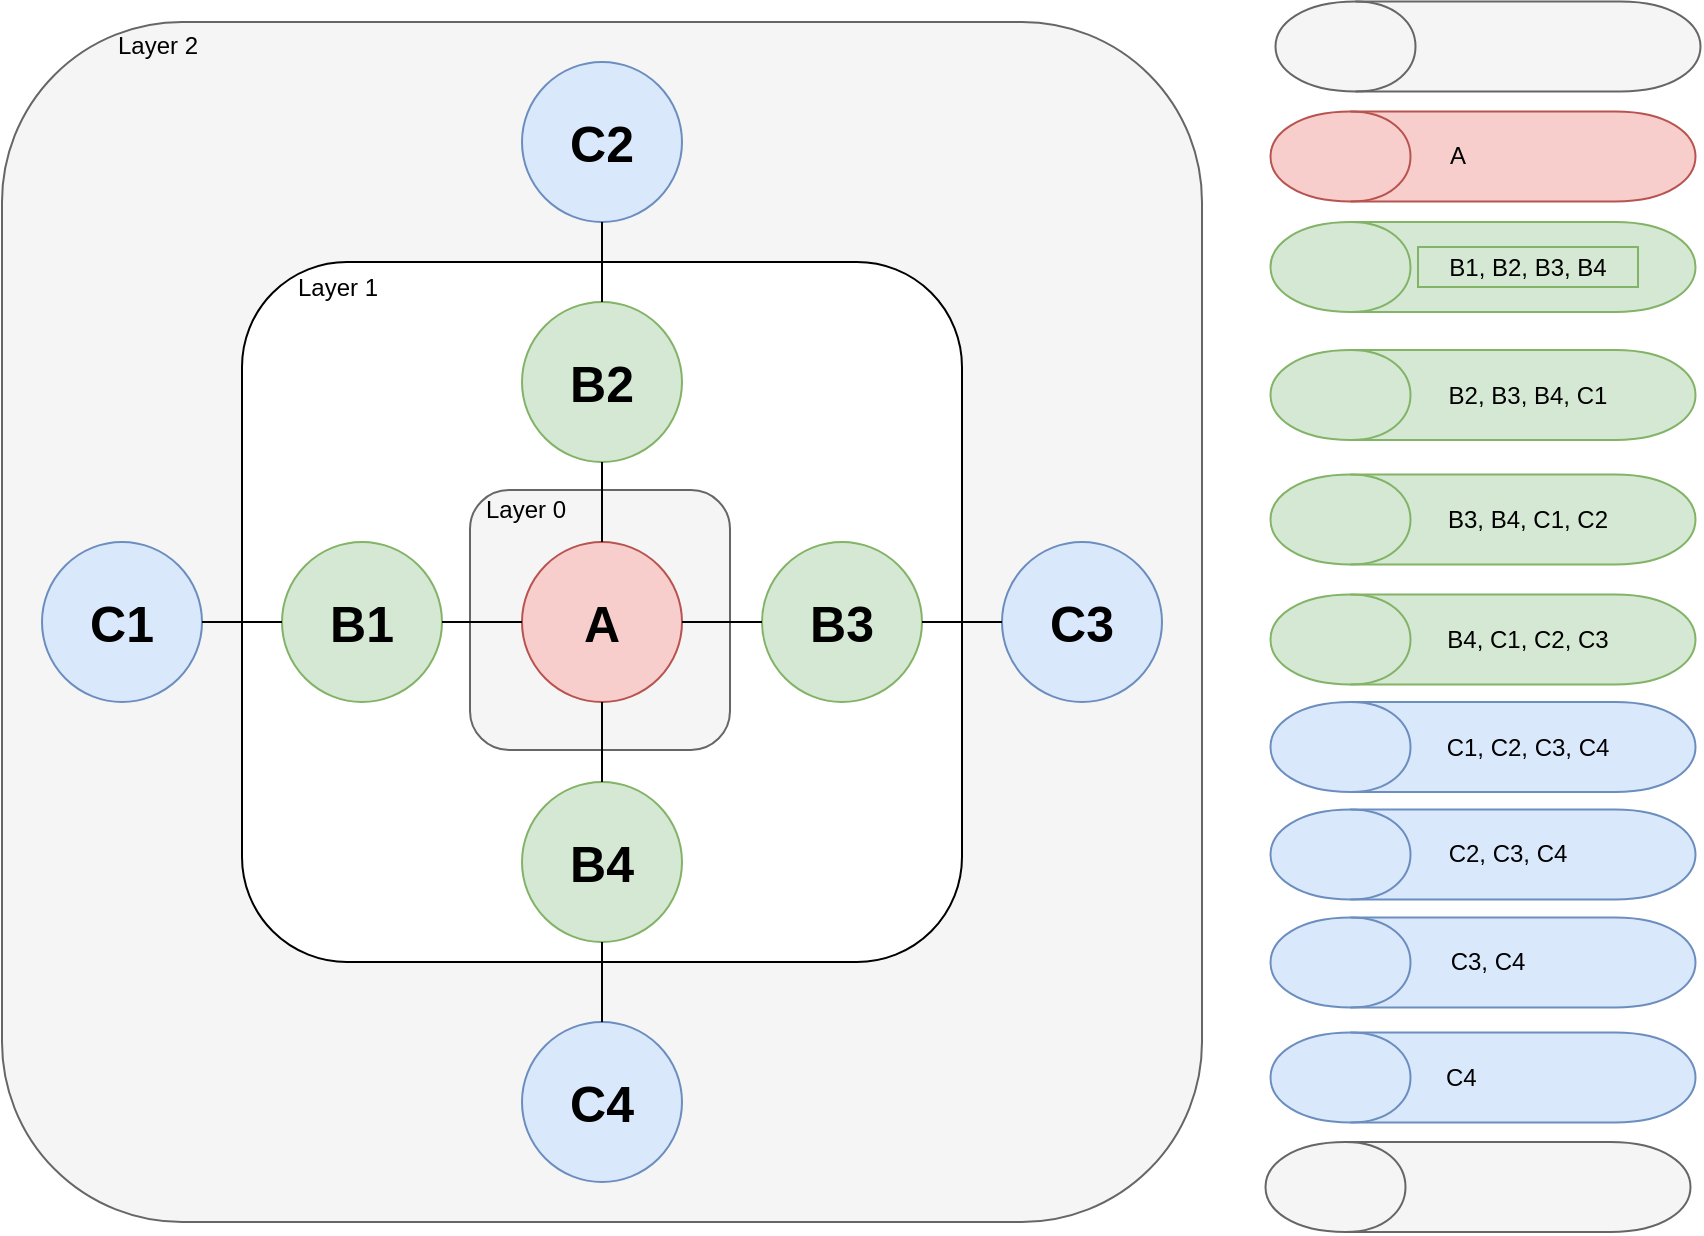 <mxfile version="12.6.5" type="device"><diagram id="TCB65w_6M0_RFW3f_nBx" name="Page-1"><mxGraphModel dx="1106" dy="775" grid="1" gridSize="10" guides="1" tooltips="1" connect="1" arrows="1" fold="1" page="1" pageScale="1" pageWidth="850" pageHeight="1100" math="0" shadow="0"><root><mxCell id="0"/><mxCell id="1" parent="0"/><mxCell id="yKHj-jKhzjqS-MBPDW8J-36" value="" style="shape=cylinder;whiteSpace=wrap;html=1;boundedLbl=1;backgroundOutline=1;rotation=-90;fillColor=#dae8fc;strokeColor=#6c8ebf;" parent="1" vertex="1"><mxGeometry x="778" y="276.25" width="45" height="212.5" as="geometry"/></mxCell><mxCell id="yKHj-jKhzjqS-MBPDW8J-21" value="" style="rounded=1;whiteSpace=wrap;html=1;fillColor=#f5f5f5;strokeColor=#666666;fontColor=#333333;" parent="1" vertex="1"><mxGeometry x="60" y="20" width="600" height="600" as="geometry"/></mxCell><mxCell id="yKHj-jKhzjqS-MBPDW8J-19" value="" style="rounded=1;whiteSpace=wrap;html=1;" parent="1" vertex="1"><mxGeometry x="180" y="140" width="360" height="350" as="geometry"/></mxCell><mxCell id="yKHj-jKhzjqS-MBPDW8J-10" value="" style="rounded=1;whiteSpace=wrap;html=1;fillColor=#f5f5f5;strokeColor=#666666;fontColor=#333333;" parent="1" vertex="1"><mxGeometry x="294" y="254" width="130" height="130" as="geometry"/></mxCell><mxCell id="yKHj-jKhzjqS-MBPDW8J-1" value="&lt;span style=&quot;font-size: 25px&quot;&gt;&lt;b&gt;B1&lt;/b&gt;&lt;/span&gt;" style="ellipse;whiteSpace=wrap;html=1;aspect=fixed;fillColor=#d5e8d4;strokeColor=#82b366;" parent="1" vertex="1"><mxGeometry x="200" y="280" width="80" height="80" as="geometry"/></mxCell><mxCell id="yKHj-jKhzjqS-MBPDW8J-2" value="&lt;b style=&quot;font-size: 25px&quot;&gt;B2&lt;/b&gt;" style="ellipse;whiteSpace=wrap;html=1;aspect=fixed;fillColor=#d5e8d4;strokeColor=#82b366;" parent="1" vertex="1"><mxGeometry x="320" y="160" width="80" height="80" as="geometry"/></mxCell><mxCell id="yKHj-jKhzjqS-MBPDW8J-3" value="&lt;b style=&quot;font-size: 25px&quot;&gt;B4&lt;/b&gt;" style="ellipse;whiteSpace=wrap;html=1;aspect=fixed;fillColor=#d5e8d4;strokeColor=#82b366;" parent="1" vertex="1"><mxGeometry x="320" y="400" width="80" height="80" as="geometry"/></mxCell><mxCell id="yKHj-jKhzjqS-MBPDW8J-4" value="&lt;b style=&quot;font-size: 25px&quot;&gt;C3&lt;/b&gt;" style="ellipse;whiteSpace=wrap;html=1;aspect=fixed;fillColor=#dae8fc;strokeColor=#6c8ebf;" parent="1" vertex="1"><mxGeometry x="560" y="280" width="80" height="80" as="geometry"/></mxCell><mxCell id="yKHj-jKhzjqS-MBPDW8J-5" value="&lt;b style=&quot;font-size: 25px&quot;&gt;B3&lt;/b&gt;" style="ellipse;whiteSpace=wrap;html=1;aspect=fixed;fillColor=#d5e8d4;strokeColor=#82b366;" parent="1" vertex="1"><mxGeometry x="440" y="280" width="80" height="80" as="geometry"/></mxCell><mxCell id="yKHj-jKhzjqS-MBPDW8J-6" value="&lt;b style=&quot;font-size: 25px&quot;&gt;C4&lt;/b&gt;" style="ellipse;whiteSpace=wrap;html=1;aspect=fixed;fillColor=#dae8fc;strokeColor=#6c8ebf;" parent="1" vertex="1"><mxGeometry x="320" y="520" width="80" height="80" as="geometry"/></mxCell><mxCell id="yKHj-jKhzjqS-MBPDW8J-7" value="&lt;font style=&quot;font-size: 25px&quot;&gt;&lt;b&gt;A&lt;/b&gt;&lt;/font&gt;" style="ellipse;whiteSpace=wrap;html=1;aspect=fixed;fillColor=#f8cecc;strokeColor=#b85450;" parent="1" vertex="1"><mxGeometry x="320" y="280" width="80" height="80" as="geometry"/></mxCell><mxCell id="yKHj-jKhzjqS-MBPDW8J-8" value="&lt;b style=&quot;font-size: 25px&quot;&gt;C1&lt;/b&gt;" style="ellipse;whiteSpace=wrap;html=1;aspect=fixed;fillColor=#dae8fc;strokeColor=#6c8ebf;" parent="1" vertex="1"><mxGeometry x="80" y="280" width="80" height="80" as="geometry"/></mxCell><mxCell id="yKHj-jKhzjqS-MBPDW8J-9" value="&lt;font style=&quot;font-size: 25px&quot;&gt;&lt;b&gt;C2&lt;/b&gt;&lt;/font&gt;" style="ellipse;whiteSpace=wrap;html=1;aspect=fixed;fillColor=#dae8fc;strokeColor=#6c8ebf;" parent="1" vertex="1"><mxGeometry x="320" y="40" width="80" height="80" as="geometry"/></mxCell><mxCell id="yKHj-jKhzjqS-MBPDW8J-11" value="" style="endArrow=none;html=1;entryX=0;entryY=0.5;entryDx=0;entryDy=0;exitX=1;exitY=0.5;exitDx=0;exitDy=0;" parent="1" source="yKHj-jKhzjqS-MBPDW8J-7" target="yKHj-jKhzjqS-MBPDW8J-5" edge="1"><mxGeometry width="50" height="50" relative="1" as="geometry"><mxPoint x="80" y="670" as="sourcePoint"/><mxPoint x="130" y="620" as="targetPoint"/></mxGeometry></mxCell><mxCell id="yKHj-jKhzjqS-MBPDW8J-12" value="" style="endArrow=none;html=1;entryX=0.5;entryY=1;entryDx=0;entryDy=0;" parent="1" source="yKHj-jKhzjqS-MBPDW8J-3" target="yKHj-jKhzjqS-MBPDW8J-7" edge="1"><mxGeometry width="50" height="50" relative="1" as="geometry"><mxPoint x="80" y="670" as="sourcePoint"/><mxPoint x="130" y="620" as="targetPoint"/></mxGeometry></mxCell><mxCell id="yKHj-jKhzjqS-MBPDW8J-13" value="" style="endArrow=none;html=1;entryX=0.5;entryY=1;entryDx=0;entryDy=0;" parent="1" source="yKHj-jKhzjqS-MBPDW8J-7" target="yKHj-jKhzjqS-MBPDW8J-2" edge="1"><mxGeometry width="50" height="50" relative="1" as="geometry"><mxPoint x="80" y="670" as="sourcePoint"/><mxPoint x="130" y="620" as="targetPoint"/></mxGeometry></mxCell><mxCell id="yKHj-jKhzjqS-MBPDW8J-14" value="" style="endArrow=none;html=1;entryX=1;entryY=0.5;entryDx=0;entryDy=0;" parent="1" source="yKHj-jKhzjqS-MBPDW8J-7" target="yKHj-jKhzjqS-MBPDW8J-1" edge="1"><mxGeometry width="50" height="50" relative="1" as="geometry"><mxPoint x="80" y="670" as="sourcePoint"/><mxPoint x="130" y="620" as="targetPoint"/></mxGeometry></mxCell><mxCell id="yKHj-jKhzjqS-MBPDW8J-15" value="" style="endArrow=none;html=1;entryX=0;entryY=0.5;entryDx=0;entryDy=0;exitX=1;exitY=0.5;exitDx=0;exitDy=0;" parent="1" source="yKHj-jKhzjqS-MBPDW8J-5" target="yKHj-jKhzjqS-MBPDW8J-4" edge="1"><mxGeometry width="50" height="50" relative="1" as="geometry"><mxPoint x="80" y="670" as="sourcePoint"/><mxPoint x="130" y="620" as="targetPoint"/></mxGeometry></mxCell><mxCell id="yKHj-jKhzjqS-MBPDW8J-16" value="" style="endArrow=none;html=1;entryX=0.5;entryY=1;entryDx=0;entryDy=0;exitX=0.5;exitY=0;exitDx=0;exitDy=0;" parent="1" source="yKHj-jKhzjqS-MBPDW8J-6" target="yKHj-jKhzjqS-MBPDW8J-3" edge="1"><mxGeometry width="50" height="50" relative="1" as="geometry"><mxPoint x="80" y="670" as="sourcePoint"/><mxPoint x="130" y="620" as="targetPoint"/></mxGeometry></mxCell><mxCell id="yKHj-jKhzjqS-MBPDW8J-17" value="" style="endArrow=none;html=1;entryX=0.5;entryY=1;entryDx=0;entryDy=0;" parent="1" source="yKHj-jKhzjqS-MBPDW8J-2" target="yKHj-jKhzjqS-MBPDW8J-9" edge="1"><mxGeometry width="50" height="50" relative="1" as="geometry"><mxPoint x="80" y="670" as="sourcePoint"/><mxPoint x="130" y="620" as="targetPoint"/></mxGeometry></mxCell><mxCell id="yKHj-jKhzjqS-MBPDW8J-18" value="" style="endArrow=none;html=1;entryX=0;entryY=0.5;entryDx=0;entryDy=0;exitX=1;exitY=0.5;exitDx=0;exitDy=0;" parent="1" source="yKHj-jKhzjqS-MBPDW8J-8" target="yKHj-jKhzjqS-MBPDW8J-1" edge="1"><mxGeometry width="50" height="50" relative="1" as="geometry"><mxPoint x="80" y="670" as="sourcePoint"/><mxPoint x="130" y="620" as="targetPoint"/></mxGeometry></mxCell><mxCell id="yKHj-jKhzjqS-MBPDW8J-22" value="" style="shape=cylinder;whiteSpace=wrap;html=1;boundedLbl=1;backgroundOutline=1;rotation=-90;fillColor=#f8cecc;strokeColor=#b85450;" parent="1" vertex="1"><mxGeometry x="778" y="-19" width="45" height="212.5" as="geometry"/></mxCell><mxCell id="yKHj-jKhzjqS-MBPDW8J-23" value="" style="shape=cylinder;whiteSpace=wrap;html=1;boundedLbl=1;backgroundOutline=1;rotation=-90;fillColor=#d5e8d4;strokeColor=#82b366;" parent="1" vertex="1"><mxGeometry x="778" y="36.25" width="45" height="212.5" as="geometry"/></mxCell><mxCell id="yKHj-jKhzjqS-MBPDW8J-24" value="" style="shape=cylinder;whiteSpace=wrap;html=1;boundedLbl=1;backgroundOutline=1;rotation=-90;fillColor=#d5e8d4;strokeColor=#82b366;" parent="1" vertex="1"><mxGeometry x="778" y="100.25" width="45" height="212.5" as="geometry"/></mxCell><mxCell id="yKHj-jKhzjqS-MBPDW8J-25" value="A" style="text;html=1;strokeColor=none;fillColor=none;align=center;verticalAlign=middle;whiteSpace=wrap;rounded=0;" parent="1" vertex="1"><mxGeometry x="768" y="77.25" width="40" height="20" as="geometry"/></mxCell><mxCell id="yKHj-jKhzjqS-MBPDW8J-26" value="B1, B2, B3, B4" style="text;html=1;strokeColor=#82b366;fillColor=#d5e8d4;align=center;verticalAlign=middle;whiteSpace=wrap;rounded=0;" parent="1" vertex="1"><mxGeometry x="768" y="132.5" width="110" height="20" as="geometry"/></mxCell><mxCell id="yKHj-jKhzjqS-MBPDW8J-27" value="C1, C2, C3, C4" style="text;html=1;strokeColor=none;fillColor=none;align=center;verticalAlign=middle;whiteSpace=wrap;rounded=0;" parent="1" vertex="1"><mxGeometry x="758" y="372.5" width="130" height="20" as="geometry"/></mxCell><mxCell id="yKHj-jKhzjqS-MBPDW8J-29" value="B2, B3, B4, C1" style="text;html=1;strokeColor=none;fillColor=none;align=center;verticalAlign=middle;whiteSpace=wrap;rounded=0;" parent="1" vertex="1"><mxGeometry x="768" y="196.5" width="110" height="20" as="geometry"/></mxCell><mxCell id="yKHj-jKhzjqS-MBPDW8J-30" value="" style="shape=cylinder;whiteSpace=wrap;html=1;boundedLbl=1;backgroundOutline=1;rotation=-90;fillColor=#d5e8d4;strokeColor=#82b366;" parent="1" vertex="1"><mxGeometry x="778" y="162.5" width="45" height="212.5" as="geometry"/></mxCell><mxCell id="yKHj-jKhzjqS-MBPDW8J-31" value="B3, B4, C1, C2" style="text;html=1;strokeColor=none;fillColor=none;align=center;verticalAlign=middle;whiteSpace=wrap;rounded=0;" parent="1" vertex="1"><mxGeometry x="768" y="258.75" width="110" height="20" as="geometry"/></mxCell><mxCell id="yKHj-jKhzjqS-MBPDW8J-34" value="" style="shape=cylinder;whiteSpace=wrap;html=1;boundedLbl=1;backgroundOutline=1;rotation=-90;fillColor=#d5e8d4;strokeColor=#82b366;" parent="1" vertex="1"><mxGeometry x="778" y="222.5" width="45" height="212.5" as="geometry"/></mxCell><mxCell id="yKHj-jKhzjqS-MBPDW8J-35" value="B4, C1, C2, C3" style="text;html=1;strokeColor=none;fillColor=none;align=center;verticalAlign=middle;whiteSpace=wrap;rounded=0;" parent="1" vertex="1"><mxGeometry x="768" y="318.75" width="110" height="20" as="geometry"/></mxCell><mxCell id="yKHj-jKhzjqS-MBPDW8J-37" value="" style="shape=cylinder;whiteSpace=wrap;html=1;boundedLbl=1;backgroundOutline=1;rotation=-90;fillColor=#dae8fc;strokeColor=#6c8ebf;" parent="1" vertex="1"><mxGeometry x="778" y="330" width="45" height="212.5" as="geometry"/></mxCell><mxCell id="yKHj-jKhzjqS-MBPDW8J-38" value="C2, C3, C4" style="text;html=1;strokeColor=none;fillColor=none;align=center;verticalAlign=middle;whiteSpace=wrap;rounded=0;" parent="1" vertex="1"><mxGeometry x="748" y="426.25" width="130" height="20" as="geometry"/></mxCell><mxCell id="yKHj-jKhzjqS-MBPDW8J-39" value="" style="shape=cylinder;whiteSpace=wrap;html=1;boundedLbl=1;backgroundOutline=1;rotation=-90;fillColor=#dae8fc;strokeColor=#6c8ebf;" parent="1" vertex="1"><mxGeometry x="778" y="384" width="45" height="212.5" as="geometry"/></mxCell><mxCell id="yKHj-jKhzjqS-MBPDW8J-40" value="C3, C4" style="text;html=1;strokeColor=none;fillColor=none;align=center;verticalAlign=middle;whiteSpace=wrap;rounded=0;" parent="1" vertex="1"><mxGeometry x="738" y="480.25" width="130" height="20" as="geometry"/></mxCell><mxCell id="yKHj-jKhzjqS-MBPDW8J-41" value="" style="shape=cylinder;whiteSpace=wrap;html=1;boundedLbl=1;backgroundOutline=1;rotation=-90;fillColor=#dae8fc;strokeColor=#6c8ebf;" parent="1" vertex="1"><mxGeometry x="778" y="441.5" width="45" height="212.5" as="geometry"/></mxCell><mxCell id="yKHj-jKhzjqS-MBPDW8J-42" value="&amp;nbsp;C4" style="text;html=1;align=center;verticalAlign=middle;whiteSpace=wrap;rounded=0;" parent="1" vertex="1"><mxGeometry x="723" y="537.75" width="130" height="20" as="geometry"/></mxCell><mxCell id="yKHj-jKhzjqS-MBPDW8J-43" value="" style="shape=cylinder;whiteSpace=wrap;html=1;boundedLbl=1;backgroundOutline=1;rotation=-90;fillColor=#f5f5f5;strokeColor=#666666;fontColor=#333333;" parent="1" vertex="1"><mxGeometry x="775.5" y="496.25" width="45" height="212.5" as="geometry"/></mxCell><mxCell id="CbAub_AnO33qY3Mjpyxn-1" value="" style="shape=cylinder;whiteSpace=wrap;html=1;boundedLbl=1;backgroundOutline=1;rotation=-90;fillColor=#f5f5f5;strokeColor=#666666;fontColor=#333333;" vertex="1" parent="1"><mxGeometry x="780.5" y="-74" width="45" height="212.5" as="geometry"/></mxCell><mxCell id="CbAub_AnO33qY3Mjpyxn-2" value="Layer 0" style="text;html=1;strokeColor=none;fillColor=none;align=center;verticalAlign=middle;whiteSpace=wrap;rounded=0;" vertex="1" parent="1"><mxGeometry x="294" y="254" width="56" height="20" as="geometry"/></mxCell><mxCell id="CbAub_AnO33qY3Mjpyxn-3" value="Layer 1" style="text;html=1;strokeColor=none;fillColor=none;align=center;verticalAlign=middle;whiteSpace=wrap;rounded=0;" vertex="1" parent="1"><mxGeometry x="200" y="142.5" width="56" height="20" as="geometry"/></mxCell><mxCell id="CbAub_AnO33qY3Mjpyxn-4" value="Layer 2" style="text;html=1;strokeColor=none;fillColor=none;align=center;verticalAlign=middle;whiteSpace=wrap;rounded=0;" vertex="1" parent="1"><mxGeometry x="110" y="22.25" width="56" height="20" as="geometry"/></mxCell></root></mxGraphModel></diagram></mxfile>